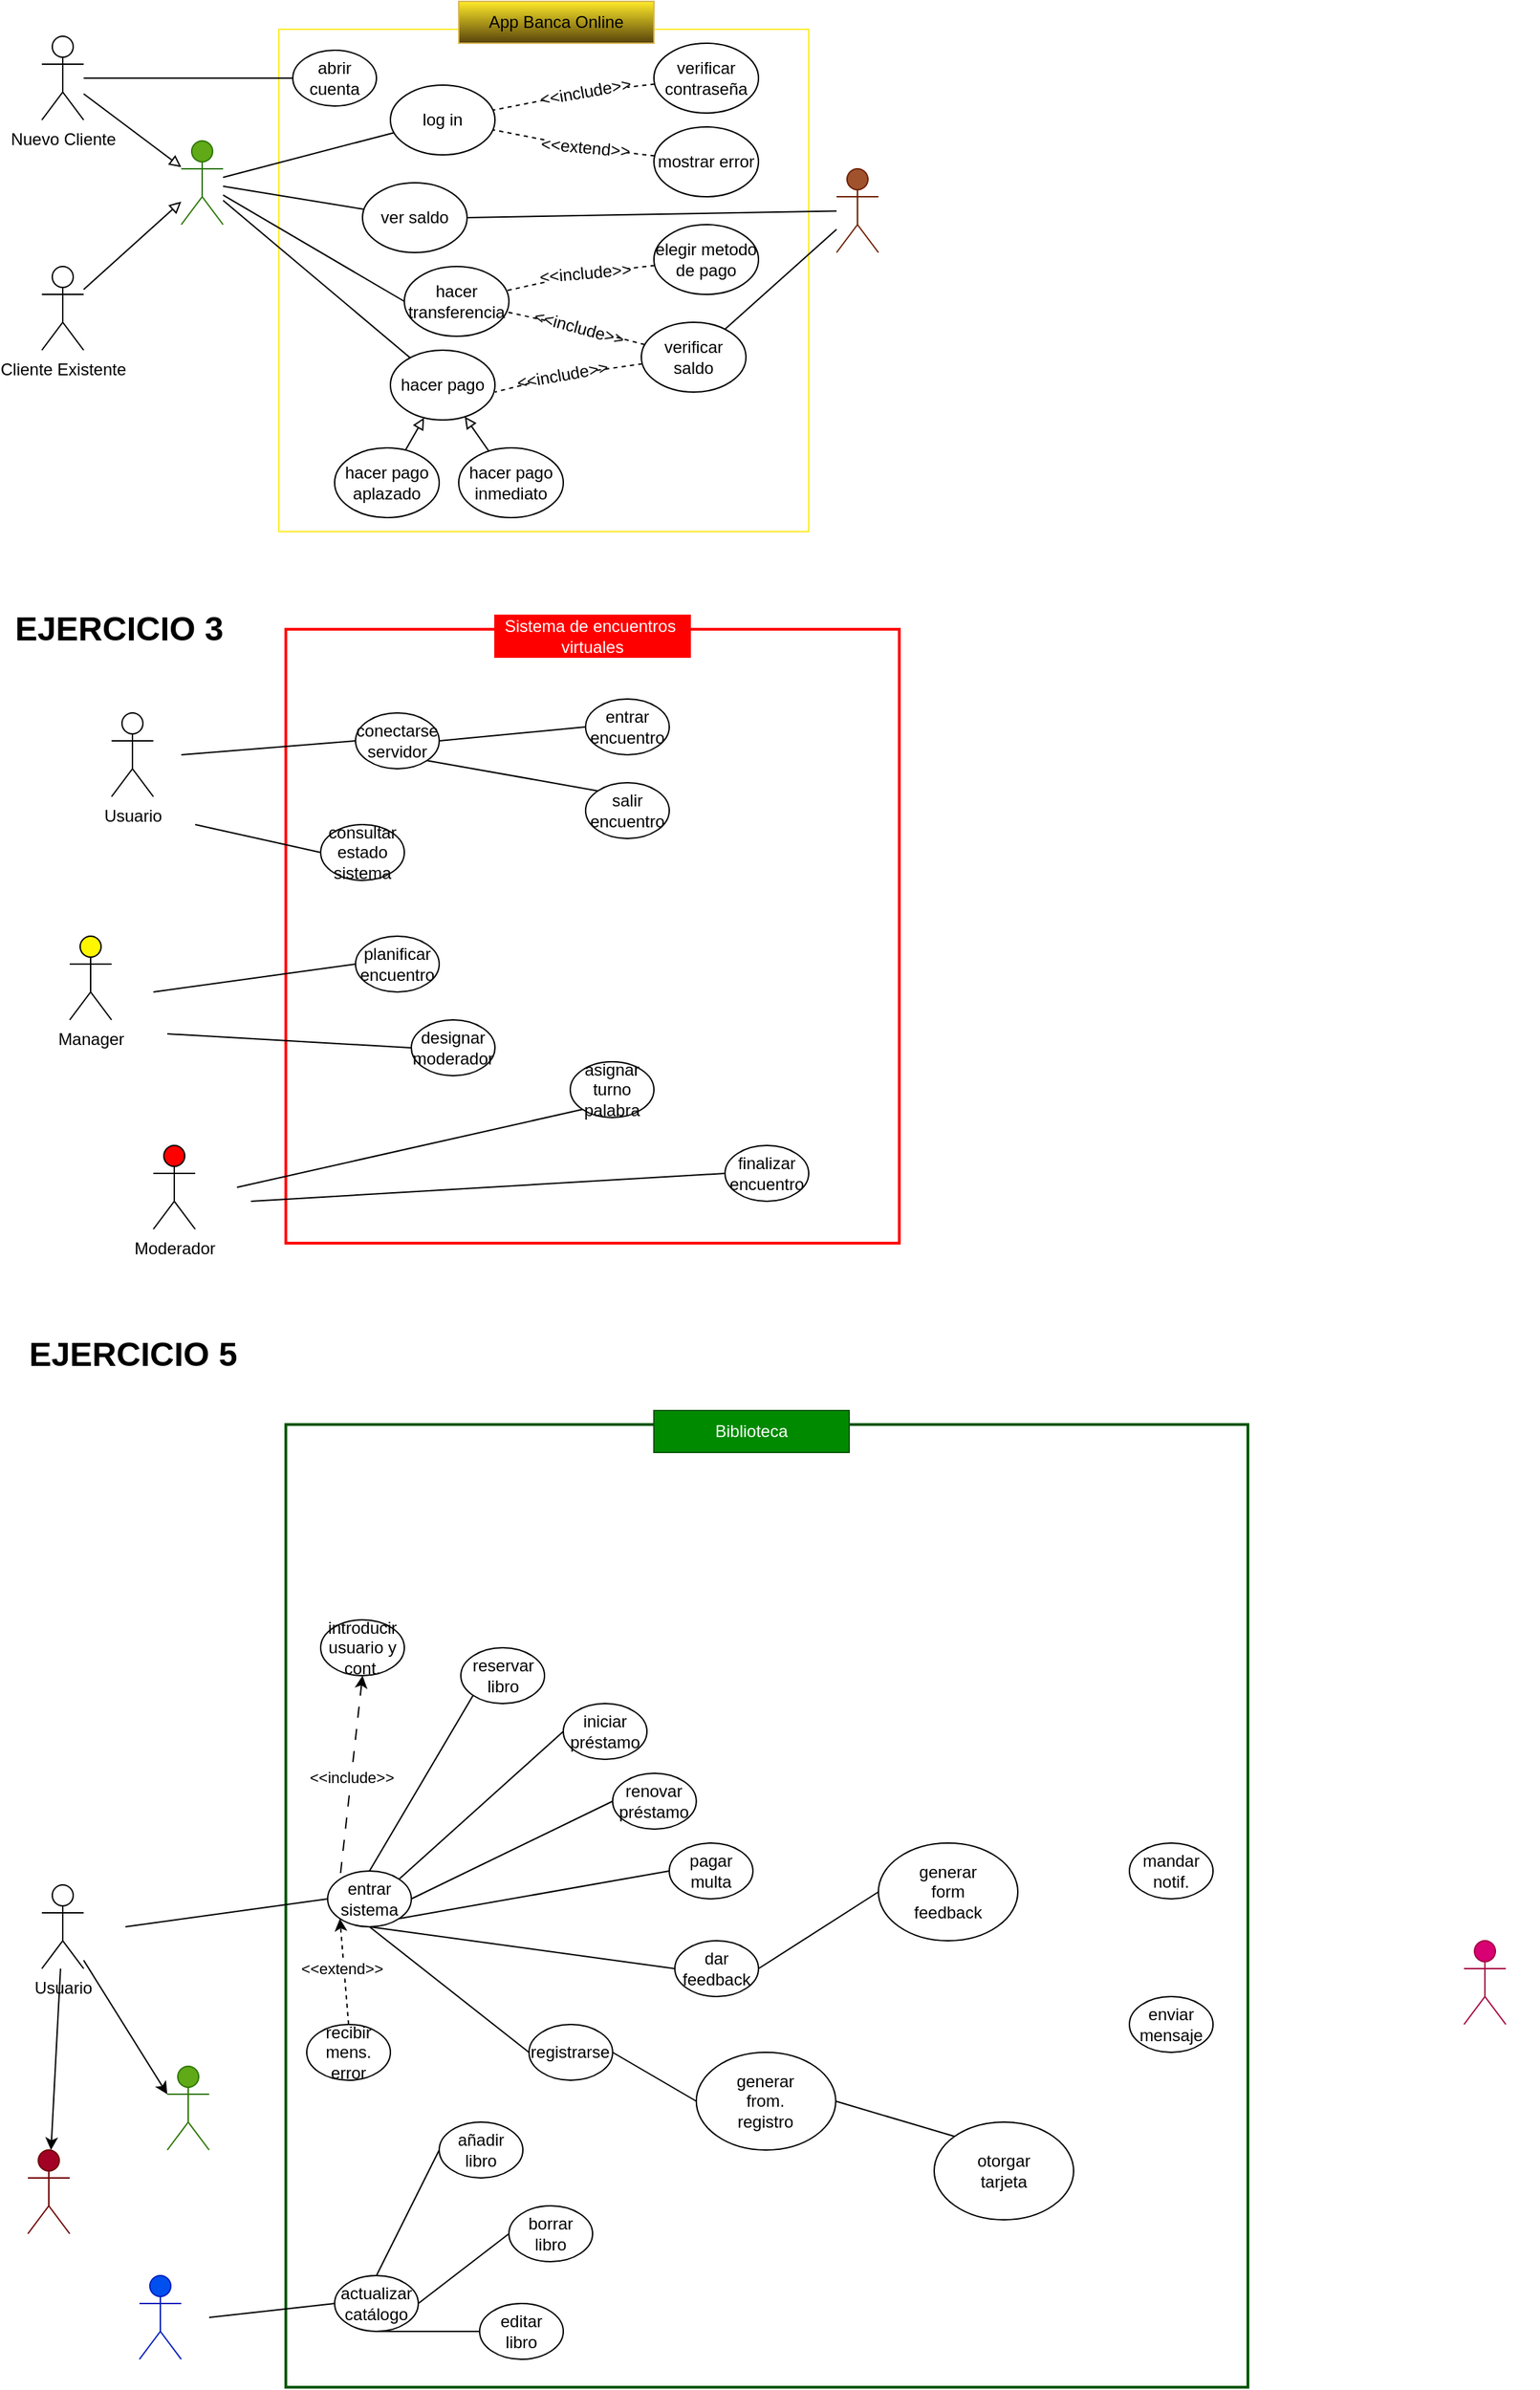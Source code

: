 <mxfile version="22.1.11" type="device">
  <diagram name="Página-1" id="J_BygyVJLnnwWV0JJ9d7">
    <mxGraphModel dx="898" dy="1205" grid="1" gridSize="10" guides="1" tooltips="1" connect="1" arrows="1" fold="1" page="1" pageScale="1" pageWidth="827" pageHeight="1169" math="0" shadow="0">
      <root>
        <mxCell id="0" />
        <mxCell id="1" parent="0" />
        <mxCell id="ByjceSDS08KmxXIdd2V4-9" value="" style="whiteSpace=wrap;html=1;aspect=fixed;fillColor=none;strokeWidth=2;strokeColor=#ff0000;" parent="1" vertex="1">
          <mxGeometry x="215" y="480" width="440" height="440" as="geometry" />
        </mxCell>
        <mxCell id="Jqaz3RoJqof66FQiZuzG-2" value="Cliente" style="shape=umlActor;verticalLabelPosition=bottom;verticalAlign=top;html=1;outlineConnect=0;fillColor=#60a917;fontColor=#ffffff;strokeColor=#2D7600;" parent="1" vertex="1">
          <mxGeometry x="140" y="130" width="30" height="60" as="geometry" />
        </mxCell>
        <mxCell id="Jqaz3RoJqof66FQiZuzG-3" value="" style="rounded=0;whiteSpace=wrap;html=1;fillColor=none;strokeColor=#FFEA29;" parent="1" vertex="1">
          <mxGeometry x="210" y="50" width="380" height="360" as="geometry" />
        </mxCell>
        <mxCell id="Jqaz3RoJqof66FQiZuzG-4" value="App Banca Online" style="text;html=1;align=center;verticalAlign=middle;whiteSpace=wrap;rounded=0;fillColor=#FFEA29;strokeColor=#d6b656;gradientColor=#57420B;fontColor=#000000;" parent="1" vertex="1">
          <mxGeometry x="339" y="30" width="140" height="30" as="geometry" />
        </mxCell>
        <mxCell id="Jqaz3RoJqof66FQiZuzG-5" value="ver saldo" style="ellipse;whiteSpace=wrap;html=1;" parent="1" vertex="1">
          <mxGeometry x="270" y="160" width="75" height="50" as="geometry" />
        </mxCell>
        <mxCell id="Jqaz3RoJqof66FQiZuzG-6" value="" style="endArrow=none;html=1;rounded=0;" parent="1" source="Jqaz3RoJqof66FQiZuzG-5" target="Jqaz3RoJqof66FQiZuzG-2" edge="1">
          <mxGeometry width="50" height="50" relative="1" as="geometry">
            <mxPoint x="130" y="340" as="sourcePoint" />
            <mxPoint x="210" y="160" as="targetPoint" />
          </mxGeometry>
        </mxCell>
        <mxCell id="Jqaz3RoJqof66FQiZuzG-7" value="" style="endArrow=none;html=1;rounded=0;entryX=1;entryY=0.5;entryDx=0;entryDy=0;" parent="1" source="Jqaz3RoJqof66FQiZuzG-8" target="Jqaz3RoJqof66FQiZuzG-5" edge="1">
          <mxGeometry width="50" height="50" relative="1" as="geometry">
            <mxPoint x="794" y="140" as="sourcePoint" />
            <mxPoint x="230" y="150" as="targetPoint" />
          </mxGeometry>
        </mxCell>
        <mxCell id="Jqaz3RoJqof66FQiZuzG-8" value="Banco" style="shape=umlActor;verticalLabelPosition=bottom;verticalAlign=top;html=1;outlineConnect=0;fillColor=#a0522d;fontColor=#ffffff;strokeColor=#6D1F00;" parent="1" vertex="1">
          <mxGeometry x="610" y="150" width="30" height="60" as="geometry" />
        </mxCell>
        <mxCell id="TVIEsyZiBLdk98hM4Ht0-2" value="log in" style="ellipse;whiteSpace=wrap;html=1;" parent="1" vertex="1">
          <mxGeometry x="290" y="90" width="75" height="50" as="geometry" />
        </mxCell>
        <mxCell id="TVIEsyZiBLdk98hM4Ht0-4" value="" style="endArrow=none;html=1;rounded=0;" parent="1" source="TVIEsyZiBLdk98hM4Ht0-2" target="Jqaz3RoJqof66FQiZuzG-2" edge="1">
          <mxGeometry width="50" height="50" relative="1" as="geometry">
            <mxPoint x="820" y="144" as="sourcePoint" />
            <mxPoint x="410" y="260" as="targetPoint" />
          </mxGeometry>
        </mxCell>
        <mxCell id="TVIEsyZiBLdk98hM4Ht0-5" value="verificar contraseña" style="ellipse;whiteSpace=wrap;html=1;" parent="1" vertex="1">
          <mxGeometry x="479" y="60" width="75" height="50" as="geometry" />
        </mxCell>
        <mxCell id="TVIEsyZiBLdk98hM4Ht0-6" value="mostrar error" style="ellipse;whiteSpace=wrap;html=1;" parent="1" vertex="1">
          <mxGeometry x="479" y="120" width="75" height="50" as="geometry" />
        </mxCell>
        <mxCell id="TVIEsyZiBLdk98hM4Ht0-7" value="" style="endArrow=none;dashed=1;html=1;rounded=0;" parent="1" source="TVIEsyZiBLdk98hM4Ht0-9" target="TVIEsyZiBLdk98hM4Ht0-2" edge="1">
          <mxGeometry width="50" height="50" relative="1" as="geometry">
            <mxPoint x="470" y="340" as="sourcePoint" />
            <mxPoint x="520" y="290" as="targetPoint" />
          </mxGeometry>
        </mxCell>
        <mxCell id="TVIEsyZiBLdk98hM4Ht0-8" value="" style="endArrow=none;dashed=1;html=1;rounded=0;" parent="1" source="TVIEsyZiBLdk98hM4Ht0-11" target="TVIEsyZiBLdk98hM4Ht0-2" edge="1">
          <mxGeometry width="50" height="50" relative="1" as="geometry">
            <mxPoint x="490" y="190" as="sourcePoint" />
            <mxPoint x="410" y="194" as="targetPoint" />
          </mxGeometry>
        </mxCell>
        <mxCell id="TVIEsyZiBLdk98hM4Ht0-13" value="hacer pago" style="ellipse;whiteSpace=wrap;html=1;" parent="1" vertex="1">
          <mxGeometry x="290" y="280" width="75" height="50" as="geometry" />
        </mxCell>
        <mxCell id="TVIEsyZiBLdk98hM4Ht0-14" value="" style="endArrow=none;html=1;rounded=0;" parent="1" source="TVIEsyZiBLdk98hM4Ht0-13" target="Jqaz3RoJqof66FQiZuzG-2" edge="1">
          <mxGeometry width="50" height="50" relative="1" as="geometry">
            <mxPoint x="308" y="230" as="sourcePoint" />
            <mxPoint x="210" y="178" as="targetPoint" />
          </mxGeometry>
        </mxCell>
        <mxCell id="TVIEsyZiBLdk98hM4Ht0-15" value="hacer pago aplazado" style="ellipse;whiteSpace=wrap;html=1;" parent="1" vertex="1">
          <mxGeometry x="250" y="350" width="75" height="50" as="geometry" />
        </mxCell>
        <mxCell id="TVIEsyZiBLdk98hM4Ht0-16" value="hacer pago inmediato" style="ellipse;whiteSpace=wrap;html=1;" parent="1" vertex="1">
          <mxGeometry x="339" y="350" width="75" height="50" as="geometry" />
        </mxCell>
        <mxCell id="TVIEsyZiBLdk98hM4Ht0-17" value="" style="endArrow=block;html=1;rounded=0;endFill=0;" parent="1" source="TVIEsyZiBLdk98hM4Ht0-15" target="TVIEsyZiBLdk98hM4Ht0-13" edge="1">
          <mxGeometry width="50" height="50" relative="1" as="geometry">
            <mxPoint x="317" y="294" as="sourcePoint" />
            <mxPoint x="210" y="185" as="targetPoint" />
          </mxGeometry>
        </mxCell>
        <mxCell id="TVIEsyZiBLdk98hM4Ht0-18" value="" style="endArrow=block;html=1;rounded=0;endFill=0;" parent="1" source="TVIEsyZiBLdk98hM4Ht0-16" target="TVIEsyZiBLdk98hM4Ht0-13" edge="1">
          <mxGeometry width="50" height="50" relative="1" as="geometry">
            <mxPoint x="317" y="371" as="sourcePoint" />
            <mxPoint x="328" y="339" as="targetPoint" />
          </mxGeometry>
        </mxCell>
        <mxCell id="TVIEsyZiBLdk98hM4Ht0-19" value="" style="endArrow=none;dashed=1;html=1;rounded=0;" parent="1" source="TVIEsyZiBLdk98hM4Ht0-5" target="TVIEsyZiBLdk98hM4Ht0-9" edge="1">
          <mxGeometry width="50" height="50" relative="1" as="geometry">
            <mxPoint x="451" y="99" as="sourcePoint" />
            <mxPoint x="354" y="111" as="targetPoint" />
          </mxGeometry>
        </mxCell>
        <mxCell id="TVIEsyZiBLdk98hM4Ht0-9" value="&amp;lt;&amp;lt;include&amp;gt;&amp;gt;" style="text;html=1;align=center;verticalAlign=middle;whiteSpace=wrap;rounded=0;rotation=-10;" parent="1" vertex="1">
          <mxGeometry x="400" y="80" width="60" height="30" as="geometry" />
        </mxCell>
        <mxCell id="TVIEsyZiBLdk98hM4Ht0-20" value="" style="endArrow=none;dashed=1;html=1;rounded=0;" parent="1" source="TVIEsyZiBLdk98hM4Ht0-6" target="TVIEsyZiBLdk98hM4Ht0-11" edge="1">
          <mxGeometry width="50" height="50" relative="1" as="geometry">
            <mxPoint x="486" y="191" as="sourcePoint" />
            <mxPoint x="349" y="129" as="targetPoint" />
          </mxGeometry>
        </mxCell>
        <mxCell id="TVIEsyZiBLdk98hM4Ht0-11" value="&amp;lt;&amp;lt;extend&amp;gt;&amp;gt;" style="text;html=1;align=center;verticalAlign=middle;whiteSpace=wrap;rounded=0;rotation=5;" parent="1" vertex="1">
          <mxGeometry x="400" y="120" width="60" height="30" as="geometry" />
        </mxCell>
        <mxCell id="TVIEsyZiBLdk98hM4Ht0-22" value="abrir cuenta" style="ellipse;whiteSpace=wrap;html=1;" parent="1" vertex="1">
          <mxGeometry x="220" y="65" width="60" height="40" as="geometry" />
        </mxCell>
        <mxCell id="TVIEsyZiBLdk98hM4Ht0-24" value="" style="endArrow=none;html=1;rounded=0;" parent="1" source="TVIEsyZiBLdk98hM4Ht0-22" target="TVIEsyZiBLdk98hM4Ht0-25" edge="1">
          <mxGeometry width="50" height="50" relative="1" as="geometry">
            <mxPoint x="324" y="305" as="sourcePoint" />
            <mxPoint x="150" y="70" as="targetPoint" />
          </mxGeometry>
        </mxCell>
        <mxCell id="TVIEsyZiBLdk98hM4Ht0-25" value="Nuevo Cliente" style="shape=umlActor;verticalLabelPosition=bottom;verticalAlign=top;html=1;outlineConnect=0;" parent="1" vertex="1">
          <mxGeometry x="40" y="55" width="30" height="60" as="geometry" />
        </mxCell>
        <mxCell id="TVIEsyZiBLdk98hM4Ht0-27" value="" style="endArrow=block;html=1;rounded=0;endFill=0;" parent="1" source="TVIEsyZiBLdk98hM4Ht0-25" target="Jqaz3RoJqof66FQiZuzG-2" edge="1">
          <mxGeometry width="50" height="50" relative="1" as="geometry">
            <mxPoint x="311" y="362" as="sourcePoint" />
            <mxPoint x="324" y="338" as="targetPoint" />
          </mxGeometry>
        </mxCell>
        <mxCell id="TVIEsyZiBLdk98hM4Ht0-28" value="Cliente Existente" style="shape=umlActor;verticalLabelPosition=bottom;verticalAlign=top;html=1;outlineConnect=0;" parent="1" vertex="1">
          <mxGeometry x="40" y="220" width="30" height="60" as="geometry" />
        </mxCell>
        <mxCell id="TVIEsyZiBLdk98hM4Ht0-31" value="" style="endArrow=block;html=1;rounded=0;endFill=0;" parent="1" source="TVIEsyZiBLdk98hM4Ht0-28" target="Jqaz3RoJqof66FQiZuzG-2" edge="1">
          <mxGeometry width="50" height="50" relative="1" as="geometry">
            <mxPoint x="80" y="106" as="sourcePoint" />
            <mxPoint x="150" y="159" as="targetPoint" />
          </mxGeometry>
        </mxCell>
        <mxCell id="TVIEsyZiBLdk98hM4Ht0-34" value="hacer transferencia" style="ellipse;whiteSpace=wrap;html=1;" parent="1" vertex="1">
          <mxGeometry x="300" y="220" width="75" height="50" as="geometry" />
        </mxCell>
        <mxCell id="TVIEsyZiBLdk98hM4Ht0-35" value="" style="endArrow=none;html=1;rounded=0;exitX=0;exitY=0.5;exitDx=0;exitDy=0;" parent="1" source="TVIEsyZiBLdk98hM4Ht0-34" target="Jqaz3RoJqof66FQiZuzG-2" edge="1">
          <mxGeometry width="50" height="50" relative="1" as="geometry">
            <mxPoint x="620" y="209" as="sourcePoint" />
            <mxPoint x="355" y="195" as="targetPoint" />
          </mxGeometry>
        </mxCell>
        <mxCell id="TVIEsyZiBLdk98hM4Ht0-36" value="elegir metodo de pago" style="ellipse;whiteSpace=wrap;html=1;" parent="1" vertex="1">
          <mxGeometry x="479" y="190" width="75" height="50" as="geometry" />
        </mxCell>
        <mxCell id="TVIEsyZiBLdk98hM4Ht0-37" value="" style="endArrow=none;dashed=1;html=1;rounded=0;" parent="1" source="TVIEsyZiBLdk98hM4Ht0-38" target="TVIEsyZiBLdk98hM4Ht0-34" edge="1">
          <mxGeometry width="50" height="50" relative="1" as="geometry">
            <mxPoint x="489" y="99" as="sourcePoint" />
            <mxPoint x="470" y="102" as="targetPoint" />
          </mxGeometry>
        </mxCell>
        <mxCell id="TVIEsyZiBLdk98hM4Ht0-39" value="" style="endArrow=none;dashed=1;html=1;rounded=0;" parent="1" source="TVIEsyZiBLdk98hM4Ht0-36" target="TVIEsyZiBLdk98hM4Ht0-38" edge="1">
          <mxGeometry width="50" height="50" relative="1" as="geometry">
            <mxPoint x="405" y="232" as="sourcePoint" />
            <mxPoint x="374" y="238" as="targetPoint" />
          </mxGeometry>
        </mxCell>
        <mxCell id="TVIEsyZiBLdk98hM4Ht0-38" value="&amp;lt;&amp;lt;include&amp;gt;&amp;gt;" style="text;html=1;align=center;verticalAlign=middle;whiteSpace=wrap;rounded=0;rotation=-5;" parent="1" vertex="1">
          <mxGeometry x="400" y="210" width="60" height="30" as="geometry" />
        </mxCell>
        <mxCell id="TVIEsyZiBLdk98hM4Ht0-40" value="verificar saldo" style="ellipse;whiteSpace=wrap;html=1;" parent="1" vertex="1">
          <mxGeometry x="470" y="260" width="75" height="50" as="geometry" />
        </mxCell>
        <mxCell id="TVIEsyZiBLdk98hM4Ht0-47" value="" style="endArrow=none;dashed=1;html=1;rounded=0;" parent="1" source="TVIEsyZiBLdk98hM4Ht0-50" target="TVIEsyZiBLdk98hM4Ht0-34" edge="1">
          <mxGeometry width="50" height="50" relative="1" as="geometry">
            <mxPoint x="395.445" y="266.083" as="sourcePoint" />
            <mxPoint x="345.005" y="261.38" as="targetPoint" />
          </mxGeometry>
        </mxCell>
        <mxCell id="TVIEsyZiBLdk98hM4Ht0-51" value="" style="endArrow=none;dashed=1;html=1;rounded=0;" parent="1" source="TVIEsyZiBLdk98hM4Ht0-40" target="TVIEsyZiBLdk98hM4Ht0-50" edge="1">
          <mxGeometry width="50" height="50" relative="1" as="geometry">
            <mxPoint x="462" y="276" as="sourcePoint" />
            <mxPoint x="373" y="254" as="targetPoint" />
          </mxGeometry>
        </mxCell>
        <mxCell id="TVIEsyZiBLdk98hM4Ht0-50" value="&amp;lt;&amp;lt;include&amp;gt;&amp;gt;" style="text;html=1;align=center;verticalAlign=middle;whiteSpace=wrap;rounded=0;rotation=15;" parent="1" vertex="1">
          <mxGeometry x="400.53" y="251.54" width="48.86" height="24.43" as="geometry" />
        </mxCell>
        <mxCell id="TVIEsyZiBLdk98hM4Ht0-52" value="" style="endArrow=none;html=1;rounded=0;" parent="1" source="TVIEsyZiBLdk98hM4Ht0-40" target="Jqaz3RoJqof66FQiZuzG-8" edge="1">
          <mxGeometry width="50" height="50" relative="1" as="geometry">
            <mxPoint x="314" y="295" as="sourcePoint" />
            <mxPoint x="180" y="183" as="targetPoint" />
          </mxGeometry>
        </mxCell>
        <mxCell id="TVIEsyZiBLdk98hM4Ht0-53" value="" style="endArrow=none;dashed=1;html=1;rounded=0;" parent="1" source="TVIEsyZiBLdk98hM4Ht0-54" edge="1">
          <mxGeometry width="50" height="50" relative="1" as="geometry">
            <mxPoint x="416.98" y="287.55" as="sourcePoint" />
            <mxPoint x="364.999" y="310.005" as="targetPoint" />
          </mxGeometry>
        </mxCell>
        <mxCell id="TVIEsyZiBLdk98hM4Ht0-55" value="" style="endArrow=none;dashed=1;html=1;rounded=0;" parent="1" source="TVIEsyZiBLdk98hM4Ht0-40" target="TVIEsyZiBLdk98hM4Ht0-54" edge="1">
          <mxGeometry width="50" height="50" relative="1" as="geometry">
            <mxPoint x="471" y="291" as="sourcePoint" />
            <mxPoint x="364.999" y="310.005" as="targetPoint" />
          </mxGeometry>
        </mxCell>
        <mxCell id="TVIEsyZiBLdk98hM4Ht0-54" value="&amp;lt;&amp;lt;include&amp;gt;&amp;gt;" style="text;html=1;align=center;verticalAlign=middle;whiteSpace=wrap;rounded=0;rotation=-10;" parent="1" vertex="1">
          <mxGeometry x="389" y="285.57" width="48.86" height="24.43" as="geometry" />
        </mxCell>
        <mxCell id="ByjceSDS08KmxXIdd2V4-5" value="Usuario" style="shape=umlActor;verticalLabelPosition=bottom;verticalAlign=top;html=1;outlineConnect=0;" parent="1" vertex="1">
          <mxGeometry x="90" y="540" width="30" height="60" as="geometry" />
        </mxCell>
        <mxCell id="ByjceSDS08KmxXIdd2V4-7" value="&lt;b&gt;&lt;font style=&quot;font-size: 24px;&quot;&gt;EJERCICIO 3&lt;/font&gt;&lt;/b&gt;" style="text;html=1;align=center;verticalAlign=middle;resizable=0;points=[];autosize=1;strokeColor=none;fillColor=none;" parent="1" vertex="1">
          <mxGeometry x="10" y="460" width="170" height="40" as="geometry" />
        </mxCell>
        <mxCell id="ByjceSDS08KmxXIdd2V4-8" value="Manager" style="shape=umlActor;verticalLabelPosition=bottom;verticalAlign=top;html=1;outlineConnect=0;fillColor=#fff700;" parent="1" vertex="1">
          <mxGeometry x="60" y="700" width="30" height="60" as="geometry" />
        </mxCell>
        <mxCell id="ByjceSDS08KmxXIdd2V4-10" value="Sistema de encuentros&amp;nbsp;&lt;br&gt;virtuales" style="text;html=1;align=center;verticalAlign=middle;whiteSpace=wrap;rounded=0;fillColor=#FF0000;strokeColor=#FF0000;fontColor=#ffffff;" parent="1" vertex="1">
          <mxGeometry x="365" y="470" width="140" height="30" as="geometry" />
        </mxCell>
        <mxCell id="ByjceSDS08KmxXIdd2V4-11" value="" style="endArrow=none;html=1;rounded=0;exitX=0;exitY=0.5;exitDx=0;exitDy=0;" parent="1" source="ByjceSDS08KmxXIdd2V4-12" edge="1">
          <mxGeometry width="50" height="50" relative="1" as="geometry">
            <mxPoint x="290" y="570" as="sourcePoint" />
            <mxPoint x="140" y="570" as="targetPoint" />
          </mxGeometry>
        </mxCell>
        <mxCell id="ByjceSDS08KmxXIdd2V4-12" value="conectarse servidor" style="ellipse;whiteSpace=wrap;html=1;" parent="1" vertex="1">
          <mxGeometry x="265" y="540" width="60" height="40" as="geometry" />
        </mxCell>
        <mxCell id="ByjceSDS08KmxXIdd2V4-13" value="entrar&lt;br&gt;encuentro" style="ellipse;whiteSpace=wrap;html=1;" parent="1" vertex="1">
          <mxGeometry x="430" y="530" width="60" height="40" as="geometry" />
        </mxCell>
        <mxCell id="ByjceSDS08KmxXIdd2V4-14" value="salir&lt;br&gt;encuentro" style="ellipse;whiteSpace=wrap;html=1;" parent="1" vertex="1">
          <mxGeometry x="430" y="590" width="60" height="40" as="geometry" />
        </mxCell>
        <mxCell id="ByjceSDS08KmxXIdd2V4-15" value="" style="endArrow=none;html=1;rounded=0;exitX=0;exitY=0;exitDx=0;exitDy=0;entryX=1;entryY=1;entryDx=0;entryDy=0;" parent="1" source="ByjceSDS08KmxXIdd2V4-14" target="ByjceSDS08KmxXIdd2V4-12" edge="1">
          <mxGeometry width="50" height="50" relative="1" as="geometry">
            <mxPoint x="250" y="620" as="sourcePoint" />
            <mxPoint x="150" y="580" as="targetPoint" />
          </mxGeometry>
        </mxCell>
        <mxCell id="ByjceSDS08KmxXIdd2V4-16" value="" style="endArrow=none;html=1;rounded=0;exitX=0;exitY=0.5;exitDx=0;exitDy=0;entryX=1;entryY=0.5;entryDx=0;entryDy=0;" parent="1" source="ByjceSDS08KmxXIdd2V4-13" target="ByjceSDS08KmxXIdd2V4-12" edge="1">
          <mxGeometry width="50" height="50" relative="1" as="geometry">
            <mxPoint x="373" y="696" as="sourcePoint" />
            <mxPoint x="301" y="634" as="targetPoint" />
          </mxGeometry>
        </mxCell>
        <mxCell id="ByjceSDS08KmxXIdd2V4-17" value="planificar&lt;br&gt;encuentro" style="ellipse;whiteSpace=wrap;html=1;" parent="1" vertex="1">
          <mxGeometry x="265" y="700" width="60" height="40" as="geometry" />
        </mxCell>
        <mxCell id="ByjceSDS08KmxXIdd2V4-18" value="consultar&lt;br&gt;estado sistema" style="ellipse;whiteSpace=wrap;html=1;" parent="1" vertex="1">
          <mxGeometry x="240" y="620" width="60" height="40" as="geometry" />
        </mxCell>
        <mxCell id="ByjceSDS08KmxXIdd2V4-19" value="Moderador" style="shape=umlActor;verticalLabelPosition=bottom;verticalAlign=top;html=1;outlineConnect=0;fillColor=#FF0000;" parent="1" vertex="1">
          <mxGeometry x="120" y="850" width="30" height="60" as="geometry" />
        </mxCell>
        <mxCell id="ByjceSDS08KmxXIdd2V4-20" value="asignar&lt;br&gt;turno&lt;br&gt;palabra" style="ellipse;whiteSpace=wrap;html=1;" parent="1" vertex="1">
          <mxGeometry x="419" y="790" width="60" height="40" as="geometry" />
        </mxCell>
        <mxCell id="ByjceSDS08KmxXIdd2V4-21" value="finalizar&lt;br&gt;encuentro" style="ellipse;whiteSpace=wrap;html=1;" parent="1" vertex="1">
          <mxGeometry x="530" y="850" width="60" height="40" as="geometry" />
        </mxCell>
        <mxCell id="ByjceSDS08KmxXIdd2V4-22" value="" style="endArrow=none;html=1;rounded=0;exitX=0;exitY=0.5;exitDx=0;exitDy=0;entryX=0;entryY=0.5;entryDx=0;entryDy=0;" parent="1" target="ByjceSDS08KmxXIdd2V4-18" edge="1">
          <mxGeometry width="50" height="50" relative="1" as="geometry">
            <mxPoint x="150" y="620" as="sourcePoint" />
            <mxPoint x="25" y="630" as="targetPoint" />
          </mxGeometry>
        </mxCell>
        <mxCell id="ByjceSDS08KmxXIdd2V4-23" value="" style="endArrow=none;html=1;rounded=0;entryX=0;entryY=0.5;entryDx=0;entryDy=0;" parent="1" target="ByjceSDS08KmxXIdd2V4-17" edge="1">
          <mxGeometry width="50" height="50" relative="1" as="geometry">
            <mxPoint x="120" y="740" as="sourcePoint" />
            <mxPoint x="250" y="650" as="targetPoint" />
          </mxGeometry>
        </mxCell>
        <mxCell id="ByjceSDS08KmxXIdd2V4-24" value="designar&lt;br&gt;moderador" style="ellipse;whiteSpace=wrap;html=1;" parent="1" vertex="1">
          <mxGeometry x="305" y="760" width="60" height="40" as="geometry" />
        </mxCell>
        <mxCell id="ByjceSDS08KmxXIdd2V4-25" value="" style="endArrow=none;html=1;rounded=0;entryX=0;entryY=0.5;entryDx=0;entryDy=0;" parent="1" target="ByjceSDS08KmxXIdd2V4-24" edge="1">
          <mxGeometry width="50" height="50" relative="1" as="geometry">
            <mxPoint x="130" y="770" as="sourcePoint" />
            <mxPoint x="275" y="730" as="targetPoint" />
          </mxGeometry>
        </mxCell>
        <mxCell id="ByjceSDS08KmxXIdd2V4-27" value="" style="endArrow=none;html=1;rounded=0;entryX=0;entryY=1;entryDx=0;entryDy=0;" parent="1" target="ByjceSDS08KmxXIdd2V4-20" edge="1">
          <mxGeometry width="50" height="50" relative="1" as="geometry">
            <mxPoint x="180" y="880" as="sourcePoint" />
            <mxPoint x="315" y="790" as="targetPoint" />
          </mxGeometry>
        </mxCell>
        <mxCell id="ByjceSDS08KmxXIdd2V4-28" value="" style="endArrow=none;html=1;rounded=0;entryX=0;entryY=0.5;entryDx=0;entryDy=0;" parent="1" target="ByjceSDS08KmxXIdd2V4-21" edge="1">
          <mxGeometry width="50" height="50" relative="1" as="geometry">
            <mxPoint x="190" y="890" as="sourcePoint" />
            <mxPoint x="438" y="834" as="targetPoint" />
          </mxGeometry>
        </mxCell>
        <mxCell id="B3ShsFw4T6BWGGW_iQKH-2" value="&lt;b&gt;&lt;font style=&quot;font-size: 24px;&quot;&gt;EJERCICIO 5&lt;/font&gt;&lt;/b&gt;" style="text;html=1;align=center;verticalAlign=middle;resizable=0;points=[];autosize=1;strokeColor=none;fillColor=none;" vertex="1" parent="1">
          <mxGeometry x="20" y="980" width="170" height="40" as="geometry" />
        </mxCell>
        <mxCell id="B3ShsFw4T6BWGGW_iQKH-3" value="" style="whiteSpace=wrap;html=1;aspect=fixed;fillColor=none;strokeWidth=2;strokeColor=#005700;fontColor=#ffffff;" vertex="1" parent="1">
          <mxGeometry x="215" y="1050" width="690" height="690" as="geometry" />
        </mxCell>
        <mxCell id="B3ShsFw4T6BWGGW_iQKH-4" value="Biblioteca" style="text;html=1;align=center;verticalAlign=middle;whiteSpace=wrap;rounded=0;fillColor=#008a00;strokeColor=#005700;fontColor=#ffffff;" vertex="1" parent="1">
          <mxGeometry x="479" y="1040" width="140" height="30" as="geometry" />
        </mxCell>
        <mxCell id="B3ShsFw4T6BWGGW_iQKH-41" style="edgeStyle=none;shape=connector;rounded=0;orthogonalLoop=1;jettySize=auto;html=1;exitX=0.5;exitY=0;exitDx=0;exitDy=0;entryX=0;entryY=1;entryDx=0;entryDy=0;labelBackgroundColor=default;strokeColor=default;align=center;verticalAlign=middle;fontFamily=Helvetica;fontSize=11;fontColor=default;endArrow=none;endFill=0;" edge="1" parent="1" source="B3ShsFw4T6BWGGW_iQKH-5" target="B3ShsFw4T6BWGGW_iQKH-11">
          <mxGeometry relative="1" as="geometry" />
        </mxCell>
        <mxCell id="B3ShsFw4T6BWGGW_iQKH-42" style="edgeStyle=none;shape=connector;rounded=0;orthogonalLoop=1;jettySize=auto;html=1;exitX=1;exitY=0;exitDx=0;exitDy=0;entryX=0;entryY=0.5;entryDx=0;entryDy=0;labelBackgroundColor=default;strokeColor=default;align=center;verticalAlign=middle;fontFamily=Helvetica;fontSize=11;fontColor=default;endArrow=none;endFill=0;" edge="1" parent="1" source="B3ShsFw4T6BWGGW_iQKH-5" target="B3ShsFw4T6BWGGW_iQKH-35">
          <mxGeometry relative="1" as="geometry" />
        </mxCell>
        <mxCell id="B3ShsFw4T6BWGGW_iQKH-43" style="edgeStyle=none;shape=connector;rounded=0;orthogonalLoop=1;jettySize=auto;html=1;exitX=1;exitY=0.5;exitDx=0;exitDy=0;entryX=0;entryY=0.5;entryDx=0;entryDy=0;labelBackgroundColor=default;strokeColor=default;align=center;verticalAlign=middle;fontFamily=Helvetica;fontSize=11;fontColor=default;endArrow=none;endFill=0;" edge="1" parent="1" source="B3ShsFw4T6BWGGW_iQKH-5" target="B3ShsFw4T6BWGGW_iQKH-36">
          <mxGeometry relative="1" as="geometry" />
        </mxCell>
        <mxCell id="B3ShsFw4T6BWGGW_iQKH-46" style="edgeStyle=none;shape=connector;rounded=0;orthogonalLoop=1;jettySize=auto;html=1;exitX=0.5;exitY=1;exitDx=0;exitDy=0;entryX=0;entryY=0.5;entryDx=0;entryDy=0;labelBackgroundColor=default;strokeColor=default;align=center;verticalAlign=middle;fontFamily=Helvetica;fontSize=11;fontColor=default;endArrow=none;endFill=0;" edge="1" parent="1" source="B3ShsFw4T6BWGGW_iQKH-5" target="B3ShsFw4T6BWGGW_iQKH-38">
          <mxGeometry relative="1" as="geometry" />
        </mxCell>
        <mxCell id="B3ShsFw4T6BWGGW_iQKH-50" style="edgeStyle=none;shape=connector;rounded=0;orthogonalLoop=1;jettySize=auto;html=1;exitX=0.5;exitY=1;exitDx=0;exitDy=0;entryX=0;entryY=0.5;entryDx=0;entryDy=0;labelBackgroundColor=default;strokeColor=default;align=center;verticalAlign=middle;fontFamily=Helvetica;fontSize=11;fontColor=default;endArrow=none;endFill=0;" edge="1" parent="1" source="B3ShsFw4T6BWGGW_iQKH-5" target="B3ShsFw4T6BWGGW_iQKH-47">
          <mxGeometry relative="1" as="geometry" />
        </mxCell>
        <mxCell id="B3ShsFw4T6BWGGW_iQKH-5" value="entrar sistema" style="ellipse;whiteSpace=wrap;html=1;" vertex="1" parent="1">
          <mxGeometry x="245" y="1370" width="60" height="40" as="geometry" />
        </mxCell>
        <mxCell id="B3ShsFw4T6BWGGW_iQKH-6" value="introducir&lt;br&gt;usuario y cont." style="ellipse;whiteSpace=wrap;html=1;" vertex="1" parent="1">
          <mxGeometry x="240" y="1190" width="60" height="40" as="geometry" />
        </mxCell>
        <mxCell id="B3ShsFw4T6BWGGW_iQKH-7" value="recibir&lt;br&gt;mens. error" style="ellipse;whiteSpace=wrap;html=1;" vertex="1" parent="1">
          <mxGeometry x="230" y="1480" width="60" height="40" as="geometry" />
        </mxCell>
        <mxCell id="B3ShsFw4T6BWGGW_iQKH-8" value="" style="endArrow=classic;html=1;rounded=0;exitX=0.5;exitY=0;exitDx=0;exitDy=0;entryX=0;entryY=1;entryDx=0;entryDy=0;dashed=1;endFill=1;" edge="1" parent="1" source="B3ShsFw4T6BWGGW_iQKH-7" target="B3ShsFw4T6BWGGW_iQKH-5">
          <mxGeometry width="50" height="50" relative="1" as="geometry">
            <mxPoint x="250" y="1190" as="sourcePoint" />
            <mxPoint x="150" y="1150" as="targetPoint" />
          </mxGeometry>
        </mxCell>
        <mxCell id="B3ShsFw4T6BWGGW_iQKH-33" value="&amp;lt;&amp;lt;extend&amp;gt;&amp;gt;" style="edgeLabel;html=1;align=center;verticalAlign=middle;resizable=0;points=[];fontSize=11;fontFamily=Helvetica;fontColor=default;" vertex="1" connectable="0" parent="B3ShsFw4T6BWGGW_iQKH-8">
          <mxGeometry x="0.066" y="2" relative="1" as="geometry">
            <mxPoint as="offset" />
          </mxGeometry>
        </mxCell>
        <mxCell id="B3ShsFw4T6BWGGW_iQKH-9" value="" style="endArrow=none;html=1;rounded=0;exitX=0.5;exitY=1;exitDx=0;exitDy=0;entryX=0;entryY=0;entryDx=0;entryDy=0;dashed=1;dashPattern=8 8;endFill=0;startArrow=classic;startFill=1;" edge="1" parent="1" source="B3ShsFw4T6BWGGW_iQKH-6" target="B3ShsFw4T6BWGGW_iQKH-5">
          <mxGeometry width="50" height="50" relative="1" as="geometry">
            <mxPoint x="373" y="1266" as="sourcePoint" />
            <mxPoint x="301" y="1204" as="targetPoint" />
          </mxGeometry>
        </mxCell>
        <mxCell id="B3ShsFw4T6BWGGW_iQKH-31" value="&amp;lt;&amp;lt;include&amp;gt;&amp;gt;" style="edgeLabel;html=1;align=center;verticalAlign=middle;resizable=0;points=[];fontSize=11;fontFamily=Helvetica;fontColor=default;" vertex="1" connectable="0" parent="B3ShsFw4T6BWGGW_iQKH-9">
          <mxGeometry x="0.002" relative="1" as="geometry">
            <mxPoint as="offset" />
          </mxGeometry>
        </mxCell>
        <mxCell id="B3ShsFw4T6BWGGW_iQKH-10" value="añadir&lt;br&gt;libro" style="ellipse;whiteSpace=wrap;html=1;" vertex="1" parent="1">
          <mxGeometry x="325" y="1550" width="60" height="40" as="geometry" />
        </mxCell>
        <mxCell id="B3ShsFw4T6BWGGW_iQKH-11" value="reservar&lt;br&gt;libro" style="ellipse;whiteSpace=wrap;html=1;" vertex="1" parent="1">
          <mxGeometry x="340.53" y="1210" width="60" height="40" as="geometry" />
        </mxCell>
        <mxCell id="B3ShsFw4T6BWGGW_iQKH-12" value="editar&lt;br&gt;libro" style="ellipse;whiteSpace=wrap;html=1;" vertex="1" parent="1">
          <mxGeometry x="354" y="1680" width="60" height="40" as="geometry" />
        </mxCell>
        <mxCell id="B3ShsFw4T6BWGGW_iQKH-13" value="mandar&lt;br&gt;notif." style="ellipse;whiteSpace=wrap;html=1;" vertex="1" parent="1">
          <mxGeometry x="820" y="1350" width="60" height="40" as="geometry" />
        </mxCell>
        <mxCell id="B3ShsFw4T6BWGGW_iQKH-14" value="borrar&lt;br&gt;libro" style="ellipse;whiteSpace=wrap;html=1;" vertex="1" parent="1">
          <mxGeometry x="375" y="1610" width="60" height="40" as="geometry" />
        </mxCell>
        <mxCell id="B3ShsFw4T6BWGGW_iQKH-25" style="rounded=0;orthogonalLoop=1;jettySize=auto;html=1;" edge="1" parent="1" source="B3ShsFw4T6BWGGW_iQKH-15" target="B3ShsFw4T6BWGGW_iQKH-22">
          <mxGeometry relative="1" as="geometry" />
        </mxCell>
        <mxCell id="B3ShsFw4T6BWGGW_iQKH-34" style="edgeStyle=none;shape=connector;rounded=0;orthogonalLoop=1;jettySize=auto;html=1;entryX=0;entryY=0.5;entryDx=0;entryDy=0;labelBackgroundColor=default;strokeColor=default;align=center;verticalAlign=middle;fontFamily=Helvetica;fontSize=11;fontColor=default;endArrow=none;endFill=0;" edge="1" parent="1" target="B3ShsFw4T6BWGGW_iQKH-5">
          <mxGeometry relative="1" as="geometry">
            <mxPoint x="100" y="1410" as="sourcePoint" />
            <Array as="points" />
          </mxGeometry>
        </mxCell>
        <mxCell id="B3ShsFw4T6BWGGW_iQKH-15" value="Usuario" style="shape=umlActor;verticalLabelPosition=bottom;verticalAlign=top;html=1;outlineConnect=0;" vertex="1" parent="1">
          <mxGeometry x="40" y="1380" width="30" height="60" as="geometry" />
        </mxCell>
        <mxCell id="B3ShsFw4T6BWGGW_iQKH-16" value="Bibliotecario" style="shape=umlActor;verticalLabelPosition=bottom;verticalAlign=top;html=1;outlineConnect=0;fillColor=#0050ef;fontColor=#ffffff;strokeColor=#001DBC;" vertex="1" parent="1">
          <mxGeometry x="110" y="1660" width="30" height="60" as="geometry" />
        </mxCell>
        <mxCell id="B3ShsFw4T6BWGGW_iQKH-17" value="Base de datos" style="shape=umlActor;verticalLabelPosition=bottom;verticalAlign=top;html=1;outlineConnect=0;fillColor=#d80073;fontColor=#ffffff;strokeColor=#A50040;" vertex="1" parent="1">
          <mxGeometry x="1060" y="1420" width="30" height="60" as="geometry" />
        </mxCell>
        <mxCell id="B3ShsFw4T6BWGGW_iQKH-28" style="edgeStyle=none;shape=connector;rounded=0;orthogonalLoop=1;jettySize=auto;html=1;exitX=0.5;exitY=0;exitDx=0;exitDy=0;entryX=0;entryY=0.5;entryDx=0;entryDy=0;labelBackgroundColor=default;strokeColor=default;align=center;verticalAlign=middle;fontFamily=Helvetica;fontSize=11;fontColor=default;endArrow=none;endFill=0;" edge="1" parent="1" source="B3ShsFw4T6BWGGW_iQKH-18" target="B3ShsFw4T6BWGGW_iQKH-10">
          <mxGeometry relative="1" as="geometry" />
        </mxCell>
        <mxCell id="B3ShsFw4T6BWGGW_iQKH-29" style="edgeStyle=none;shape=connector;rounded=0;orthogonalLoop=1;jettySize=auto;html=1;exitX=1;exitY=0.5;exitDx=0;exitDy=0;entryX=0;entryY=0.5;entryDx=0;entryDy=0;labelBackgroundColor=default;strokeColor=default;align=center;verticalAlign=middle;fontFamily=Helvetica;fontSize=11;fontColor=default;endArrow=none;endFill=0;" edge="1" parent="1" source="B3ShsFw4T6BWGGW_iQKH-18" target="B3ShsFw4T6BWGGW_iQKH-14">
          <mxGeometry relative="1" as="geometry" />
        </mxCell>
        <mxCell id="B3ShsFw4T6BWGGW_iQKH-30" style="edgeStyle=none;shape=connector;rounded=0;orthogonalLoop=1;jettySize=auto;html=1;exitX=0.5;exitY=1;exitDx=0;exitDy=0;entryX=0;entryY=0.5;entryDx=0;entryDy=0;labelBackgroundColor=default;strokeColor=default;align=center;verticalAlign=middle;fontFamily=Helvetica;fontSize=11;fontColor=default;endArrow=none;endFill=0;" edge="1" parent="1" source="B3ShsFw4T6BWGGW_iQKH-18" target="B3ShsFw4T6BWGGW_iQKH-12">
          <mxGeometry relative="1" as="geometry" />
        </mxCell>
        <mxCell id="B3ShsFw4T6BWGGW_iQKH-18" value="actualizar&lt;br&gt;catálogo" style="ellipse;whiteSpace=wrap;html=1;" vertex="1" parent="1">
          <mxGeometry x="250" y="1660" width="60" height="40" as="geometry" />
        </mxCell>
        <mxCell id="B3ShsFw4T6BWGGW_iQKH-19" value="enviar&lt;br&gt;mensaje" style="ellipse;whiteSpace=wrap;html=1;" vertex="1" parent="1">
          <mxGeometry x="820" y="1460" width="60" height="40" as="geometry" />
        </mxCell>
        <mxCell id="B3ShsFw4T6BWGGW_iQKH-21" value="Estudiante" style="shape=umlActor;verticalLabelPosition=bottom;verticalAlign=top;html=1;outlineConnect=0;fillColor=#60a917;fontColor=#ffffff;strokeColor=#2D7600;" vertex="1" parent="1">
          <mxGeometry x="130" y="1510" width="30" height="60" as="geometry" />
        </mxCell>
        <mxCell id="B3ShsFw4T6BWGGW_iQKH-22" value="Profesorado" style="shape=umlActor;verticalLabelPosition=bottom;verticalAlign=top;html=1;outlineConnect=0;fillColor=#a20025;fontColor=#ffffff;strokeColor=#6F0000;" vertex="1" parent="1">
          <mxGeometry x="30" y="1570" width="30" height="60" as="geometry" />
        </mxCell>
        <mxCell id="B3ShsFw4T6BWGGW_iQKH-24" style="rounded=0;orthogonalLoop=1;jettySize=auto;html=1;entryX=0;entryY=0.333;entryDx=0;entryDy=0;entryPerimeter=0;" edge="1" parent="1" source="B3ShsFw4T6BWGGW_iQKH-15" target="B3ShsFw4T6BWGGW_iQKH-21">
          <mxGeometry relative="1" as="geometry" />
        </mxCell>
        <mxCell id="B3ShsFw4T6BWGGW_iQKH-26" style="rounded=0;orthogonalLoop=1;jettySize=auto;html=1;entryX=0;entryY=0.5;entryDx=0;entryDy=0;endArrow=none;endFill=0;" edge="1" parent="1" target="B3ShsFw4T6BWGGW_iQKH-18">
          <mxGeometry relative="1" as="geometry">
            <mxPoint x="160" y="1690" as="sourcePoint" />
            <mxPoint x="220" y="1464" as="targetPoint" />
          </mxGeometry>
        </mxCell>
        <mxCell id="B3ShsFw4T6BWGGW_iQKH-35" value="iniciar&lt;br&gt;préstamo" style="ellipse;whiteSpace=wrap;html=1;" vertex="1" parent="1">
          <mxGeometry x="414" y="1250" width="60" height="40" as="geometry" />
        </mxCell>
        <mxCell id="B3ShsFw4T6BWGGW_iQKH-36" value="renovar&lt;br&gt;préstamo" style="ellipse;whiteSpace=wrap;html=1;" vertex="1" parent="1">
          <mxGeometry x="449.39" y="1300" width="60" height="40" as="geometry" />
        </mxCell>
        <mxCell id="B3ShsFw4T6BWGGW_iQKH-44" style="edgeStyle=none;shape=connector;rounded=0;orthogonalLoop=1;jettySize=auto;html=1;exitX=0;exitY=0.5;exitDx=0;exitDy=0;entryX=1;entryY=1;entryDx=0;entryDy=0;labelBackgroundColor=default;strokeColor=default;align=center;verticalAlign=middle;fontFamily=Helvetica;fontSize=11;fontColor=default;endArrow=none;endFill=0;" edge="1" parent="1" source="B3ShsFw4T6BWGGW_iQKH-37" target="B3ShsFw4T6BWGGW_iQKH-5">
          <mxGeometry relative="1" as="geometry" />
        </mxCell>
        <mxCell id="B3ShsFw4T6BWGGW_iQKH-37" value="pagar&lt;br&gt;multa" style="ellipse;whiteSpace=wrap;html=1;" vertex="1" parent="1">
          <mxGeometry x="490" y="1350" width="60" height="40" as="geometry" />
        </mxCell>
        <mxCell id="B3ShsFw4T6BWGGW_iQKH-45" style="edgeStyle=none;shape=connector;rounded=0;orthogonalLoop=1;jettySize=auto;html=1;exitX=1;exitY=0.5;exitDx=0;exitDy=0;entryX=0;entryY=0.5;entryDx=0;entryDy=0;labelBackgroundColor=default;strokeColor=default;align=center;verticalAlign=middle;fontFamily=Helvetica;fontSize=11;fontColor=default;endArrow=none;endFill=0;" edge="1" parent="1" source="B3ShsFw4T6BWGGW_iQKH-38" target="B3ShsFw4T6BWGGW_iQKH-39">
          <mxGeometry relative="1" as="geometry" />
        </mxCell>
        <mxCell id="B3ShsFw4T6BWGGW_iQKH-38" value="dar&lt;br&gt;feedback" style="ellipse;whiteSpace=wrap;html=1;" vertex="1" parent="1">
          <mxGeometry x="494" y="1420" width="60" height="40" as="geometry" />
        </mxCell>
        <mxCell id="B3ShsFw4T6BWGGW_iQKH-39" value="generar&lt;br&gt;form&lt;br&gt;feedback" style="ellipse;whiteSpace=wrap;html=1;" vertex="1" parent="1">
          <mxGeometry x="640" y="1350" width="100" height="70" as="geometry" />
        </mxCell>
        <mxCell id="B3ShsFw4T6BWGGW_iQKH-51" style="edgeStyle=none;shape=connector;rounded=0;orthogonalLoop=1;jettySize=auto;html=1;exitX=1;exitY=0.5;exitDx=0;exitDy=0;entryX=0;entryY=0.5;entryDx=0;entryDy=0;labelBackgroundColor=default;strokeColor=default;align=center;verticalAlign=middle;fontFamily=Helvetica;fontSize=11;fontColor=default;endArrow=none;endFill=0;" edge="1" parent="1" source="B3ShsFw4T6BWGGW_iQKH-47" target="B3ShsFw4T6BWGGW_iQKH-48">
          <mxGeometry relative="1" as="geometry" />
        </mxCell>
        <mxCell id="B3ShsFw4T6BWGGW_iQKH-47" value="registrarse" style="ellipse;whiteSpace=wrap;html=1;" vertex="1" parent="1">
          <mxGeometry x="389.39" y="1480" width="60" height="40" as="geometry" />
        </mxCell>
        <mxCell id="B3ShsFw4T6BWGGW_iQKH-52" style="edgeStyle=none;shape=connector;rounded=0;orthogonalLoop=1;jettySize=auto;html=1;exitX=1;exitY=0.5;exitDx=0;exitDy=0;entryX=0;entryY=0;entryDx=0;entryDy=0;labelBackgroundColor=default;strokeColor=default;align=center;verticalAlign=middle;fontFamily=Helvetica;fontSize=11;fontColor=default;endArrow=none;endFill=0;" edge="1" parent="1" source="B3ShsFw4T6BWGGW_iQKH-48" target="B3ShsFw4T6BWGGW_iQKH-49">
          <mxGeometry relative="1" as="geometry" />
        </mxCell>
        <mxCell id="B3ShsFw4T6BWGGW_iQKH-48" value="generar&lt;br&gt;from.&lt;br&gt;registro" style="ellipse;whiteSpace=wrap;html=1;" vertex="1" parent="1">
          <mxGeometry x="509.39" y="1500" width="100" height="70" as="geometry" />
        </mxCell>
        <mxCell id="B3ShsFw4T6BWGGW_iQKH-49" value="otorgar&lt;br&gt;tarjeta" style="ellipse;whiteSpace=wrap;html=1;" vertex="1" parent="1">
          <mxGeometry x="680" y="1550" width="100" height="70" as="geometry" />
        </mxCell>
      </root>
    </mxGraphModel>
  </diagram>
</mxfile>
